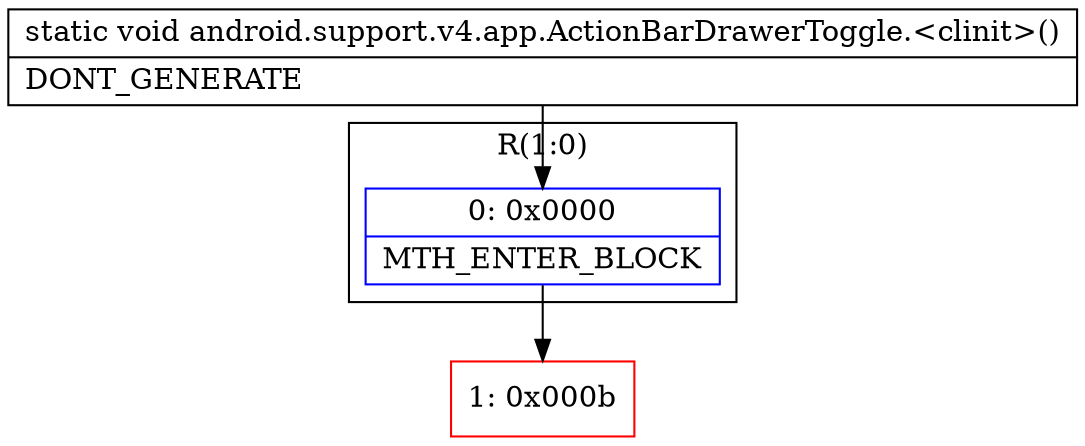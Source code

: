 digraph "CFG forandroid.support.v4.app.ActionBarDrawerToggle.\<clinit\>()V" {
subgraph cluster_Region_768797917 {
label = "R(1:0)";
node [shape=record,color=blue];
Node_0 [shape=record,label="{0\:\ 0x0000|MTH_ENTER_BLOCK\l}"];
}
Node_1 [shape=record,color=red,label="{1\:\ 0x000b}"];
MethodNode[shape=record,label="{static void android.support.v4.app.ActionBarDrawerToggle.\<clinit\>()  | DONT_GENERATE\l}"];
MethodNode -> Node_0;
Node_0 -> Node_1;
}

